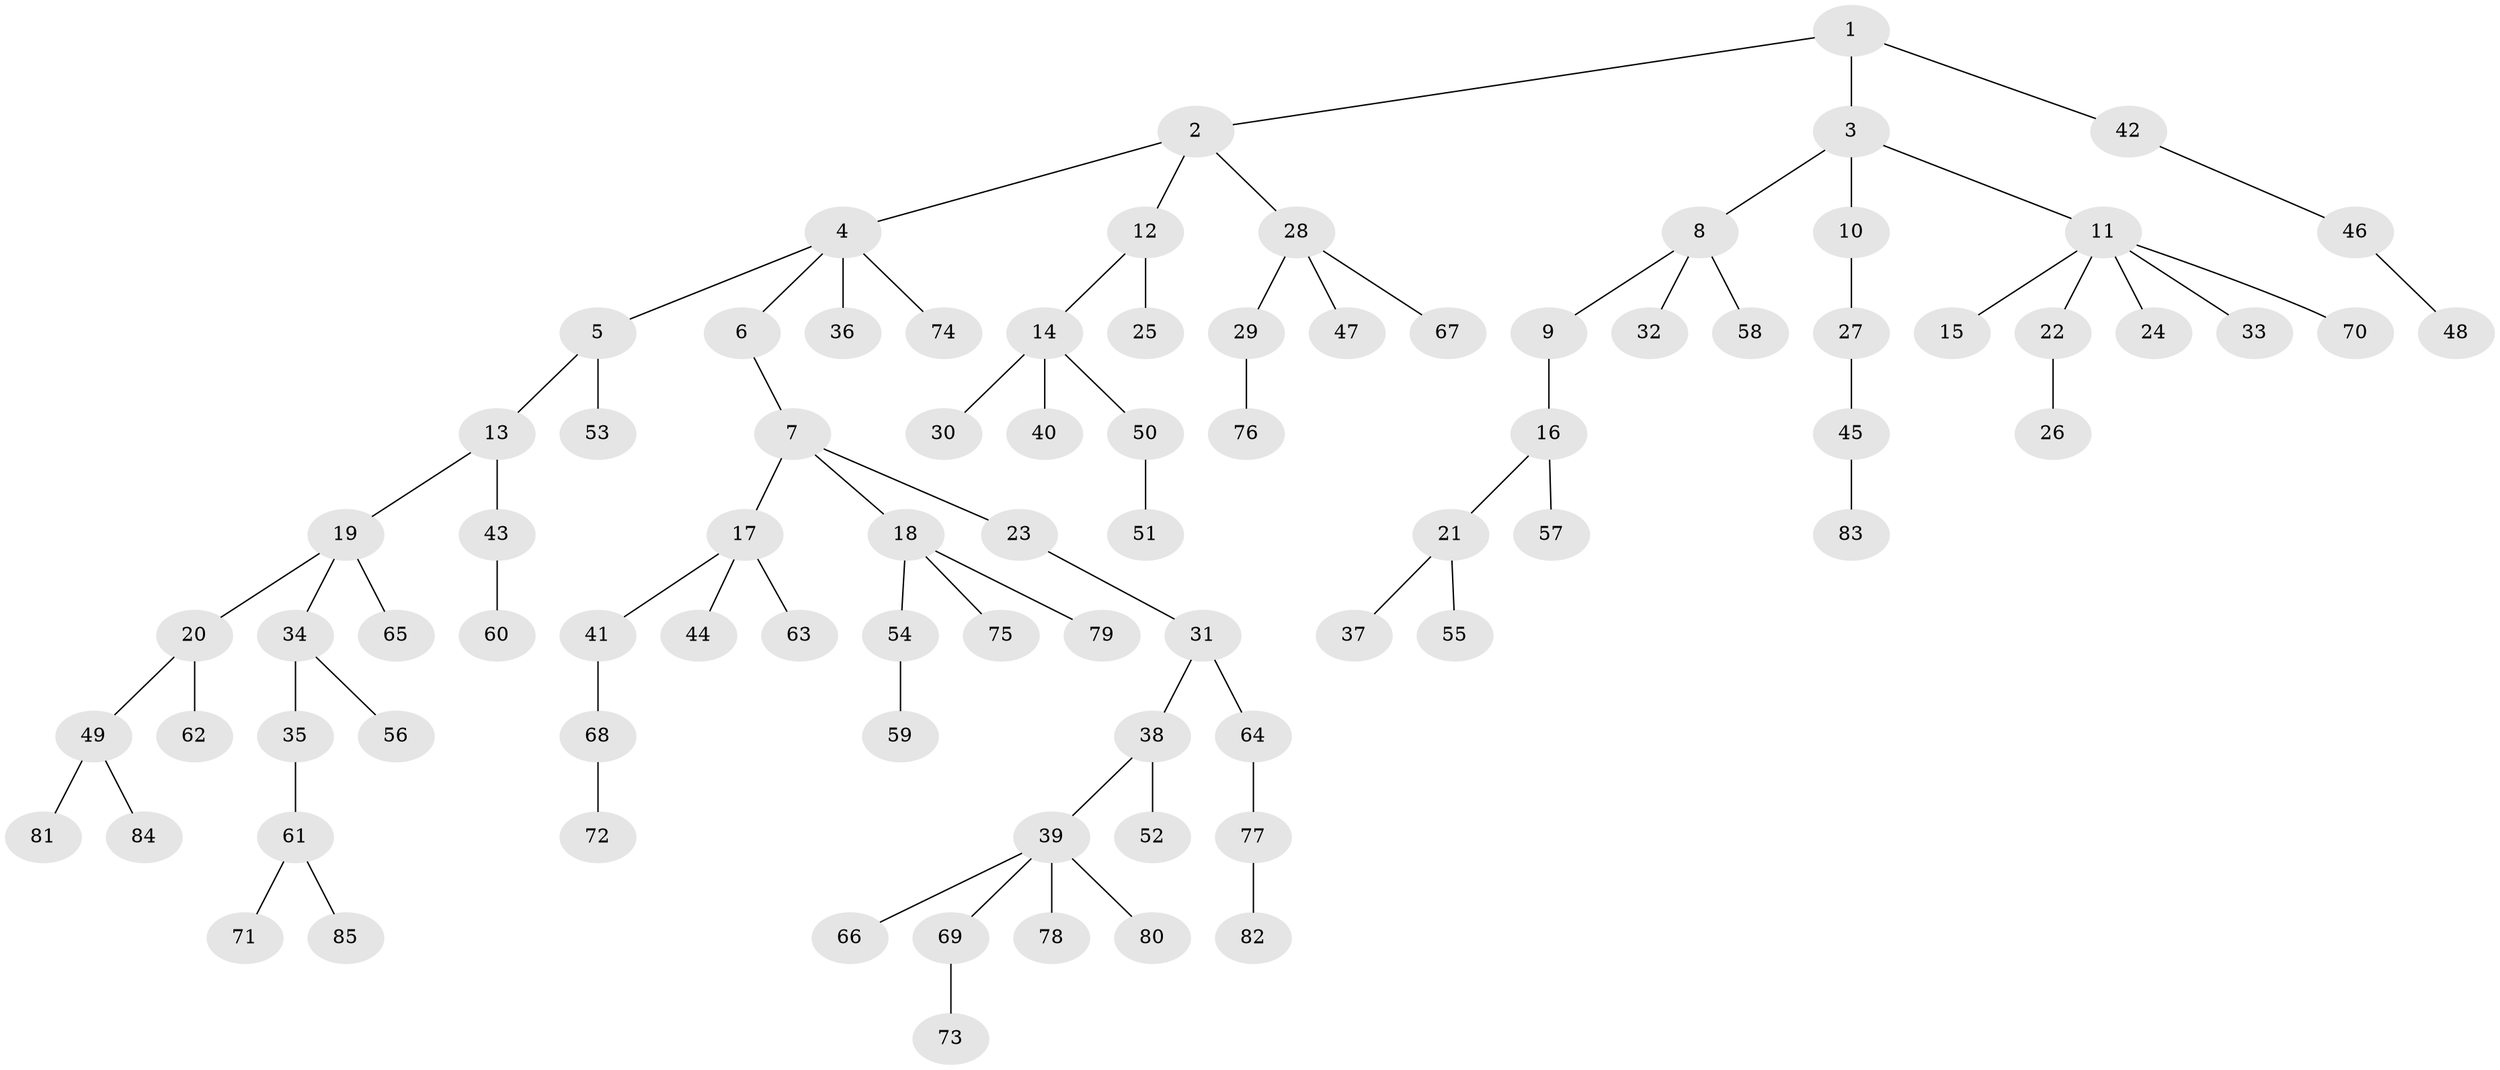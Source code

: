 // coarse degree distribution, {5: 0.03571428571428571, 7: 0.017857142857142856, 4: 0.08928571428571429, 2: 0.21428571428571427, 6: 0.017857142857142856, 3: 0.07142857142857142, 1: 0.5535714285714286}
// Generated by graph-tools (version 1.1) at 2025/52/02/27/25 19:52:11]
// undirected, 85 vertices, 84 edges
graph export_dot {
graph [start="1"]
  node [color=gray90,style=filled];
  1;
  2;
  3;
  4;
  5;
  6;
  7;
  8;
  9;
  10;
  11;
  12;
  13;
  14;
  15;
  16;
  17;
  18;
  19;
  20;
  21;
  22;
  23;
  24;
  25;
  26;
  27;
  28;
  29;
  30;
  31;
  32;
  33;
  34;
  35;
  36;
  37;
  38;
  39;
  40;
  41;
  42;
  43;
  44;
  45;
  46;
  47;
  48;
  49;
  50;
  51;
  52;
  53;
  54;
  55;
  56;
  57;
  58;
  59;
  60;
  61;
  62;
  63;
  64;
  65;
  66;
  67;
  68;
  69;
  70;
  71;
  72;
  73;
  74;
  75;
  76;
  77;
  78;
  79;
  80;
  81;
  82;
  83;
  84;
  85;
  1 -- 2;
  1 -- 3;
  1 -- 42;
  2 -- 4;
  2 -- 12;
  2 -- 28;
  3 -- 8;
  3 -- 10;
  3 -- 11;
  4 -- 5;
  4 -- 6;
  4 -- 36;
  4 -- 74;
  5 -- 13;
  5 -- 53;
  6 -- 7;
  7 -- 17;
  7 -- 18;
  7 -- 23;
  8 -- 9;
  8 -- 32;
  8 -- 58;
  9 -- 16;
  10 -- 27;
  11 -- 15;
  11 -- 22;
  11 -- 24;
  11 -- 33;
  11 -- 70;
  12 -- 14;
  12 -- 25;
  13 -- 19;
  13 -- 43;
  14 -- 30;
  14 -- 40;
  14 -- 50;
  16 -- 21;
  16 -- 57;
  17 -- 41;
  17 -- 44;
  17 -- 63;
  18 -- 54;
  18 -- 75;
  18 -- 79;
  19 -- 20;
  19 -- 34;
  19 -- 65;
  20 -- 49;
  20 -- 62;
  21 -- 37;
  21 -- 55;
  22 -- 26;
  23 -- 31;
  27 -- 45;
  28 -- 29;
  28 -- 47;
  28 -- 67;
  29 -- 76;
  31 -- 38;
  31 -- 64;
  34 -- 35;
  34 -- 56;
  35 -- 61;
  38 -- 39;
  38 -- 52;
  39 -- 66;
  39 -- 69;
  39 -- 78;
  39 -- 80;
  41 -- 68;
  42 -- 46;
  43 -- 60;
  45 -- 83;
  46 -- 48;
  49 -- 81;
  49 -- 84;
  50 -- 51;
  54 -- 59;
  61 -- 71;
  61 -- 85;
  64 -- 77;
  68 -- 72;
  69 -- 73;
  77 -- 82;
}
